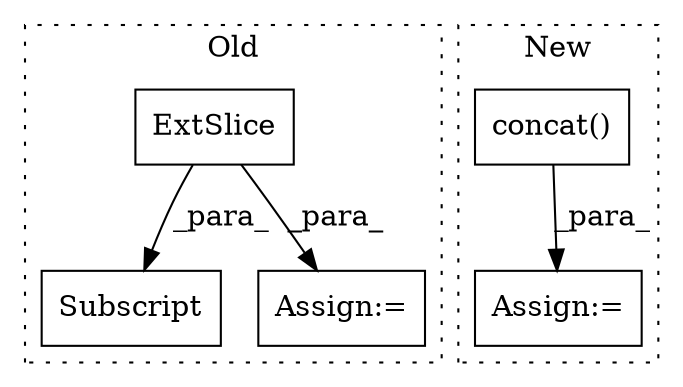 digraph G {
subgraph cluster0 {
1 [label="ExtSlice" a="85" s="4965" l="4" shape="box"];
3 [label="Subscript" a="63" s="4965,0" l="29,0" shape="box"];
5 [label="Assign:=" a="68" s="4962" l="3" shape="box"];
label = "Old";
style="dotted";
}
subgraph cluster1 {
2 [label="concat()" a="75" s="4445,4474" l="13,8" shape="box"];
4 [label="Assign:=" a="68" s="4442" l="3" shape="box"];
label = "New";
style="dotted";
}
1 -> 3 [label="_para_"];
1 -> 5 [label="_para_"];
2 -> 4 [label="_para_"];
}